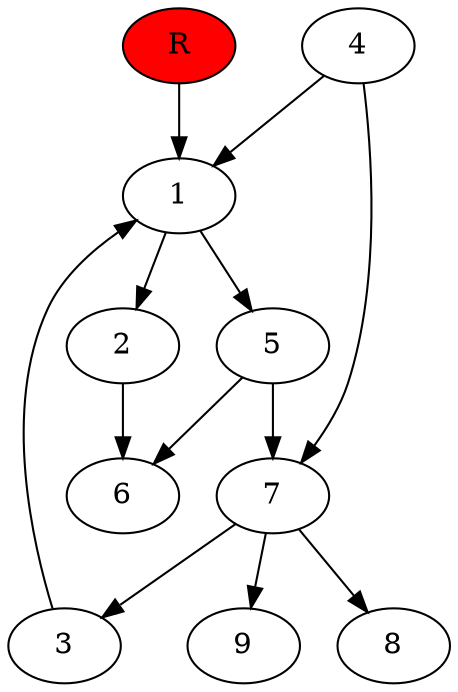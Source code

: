 digraph prb9008 {
	1
	2
	3
	4
	5
	6
	7
	8
	R [fillcolor="#ff0000" style=filled]
	1 -> 2
	1 -> 5
	2 -> 6
	3 -> 1
	4 -> 1
	4 -> 7
	5 -> 6
	5 -> 7
	7 -> 3
	7 -> 8
	7 -> 9
	R -> 1
}

